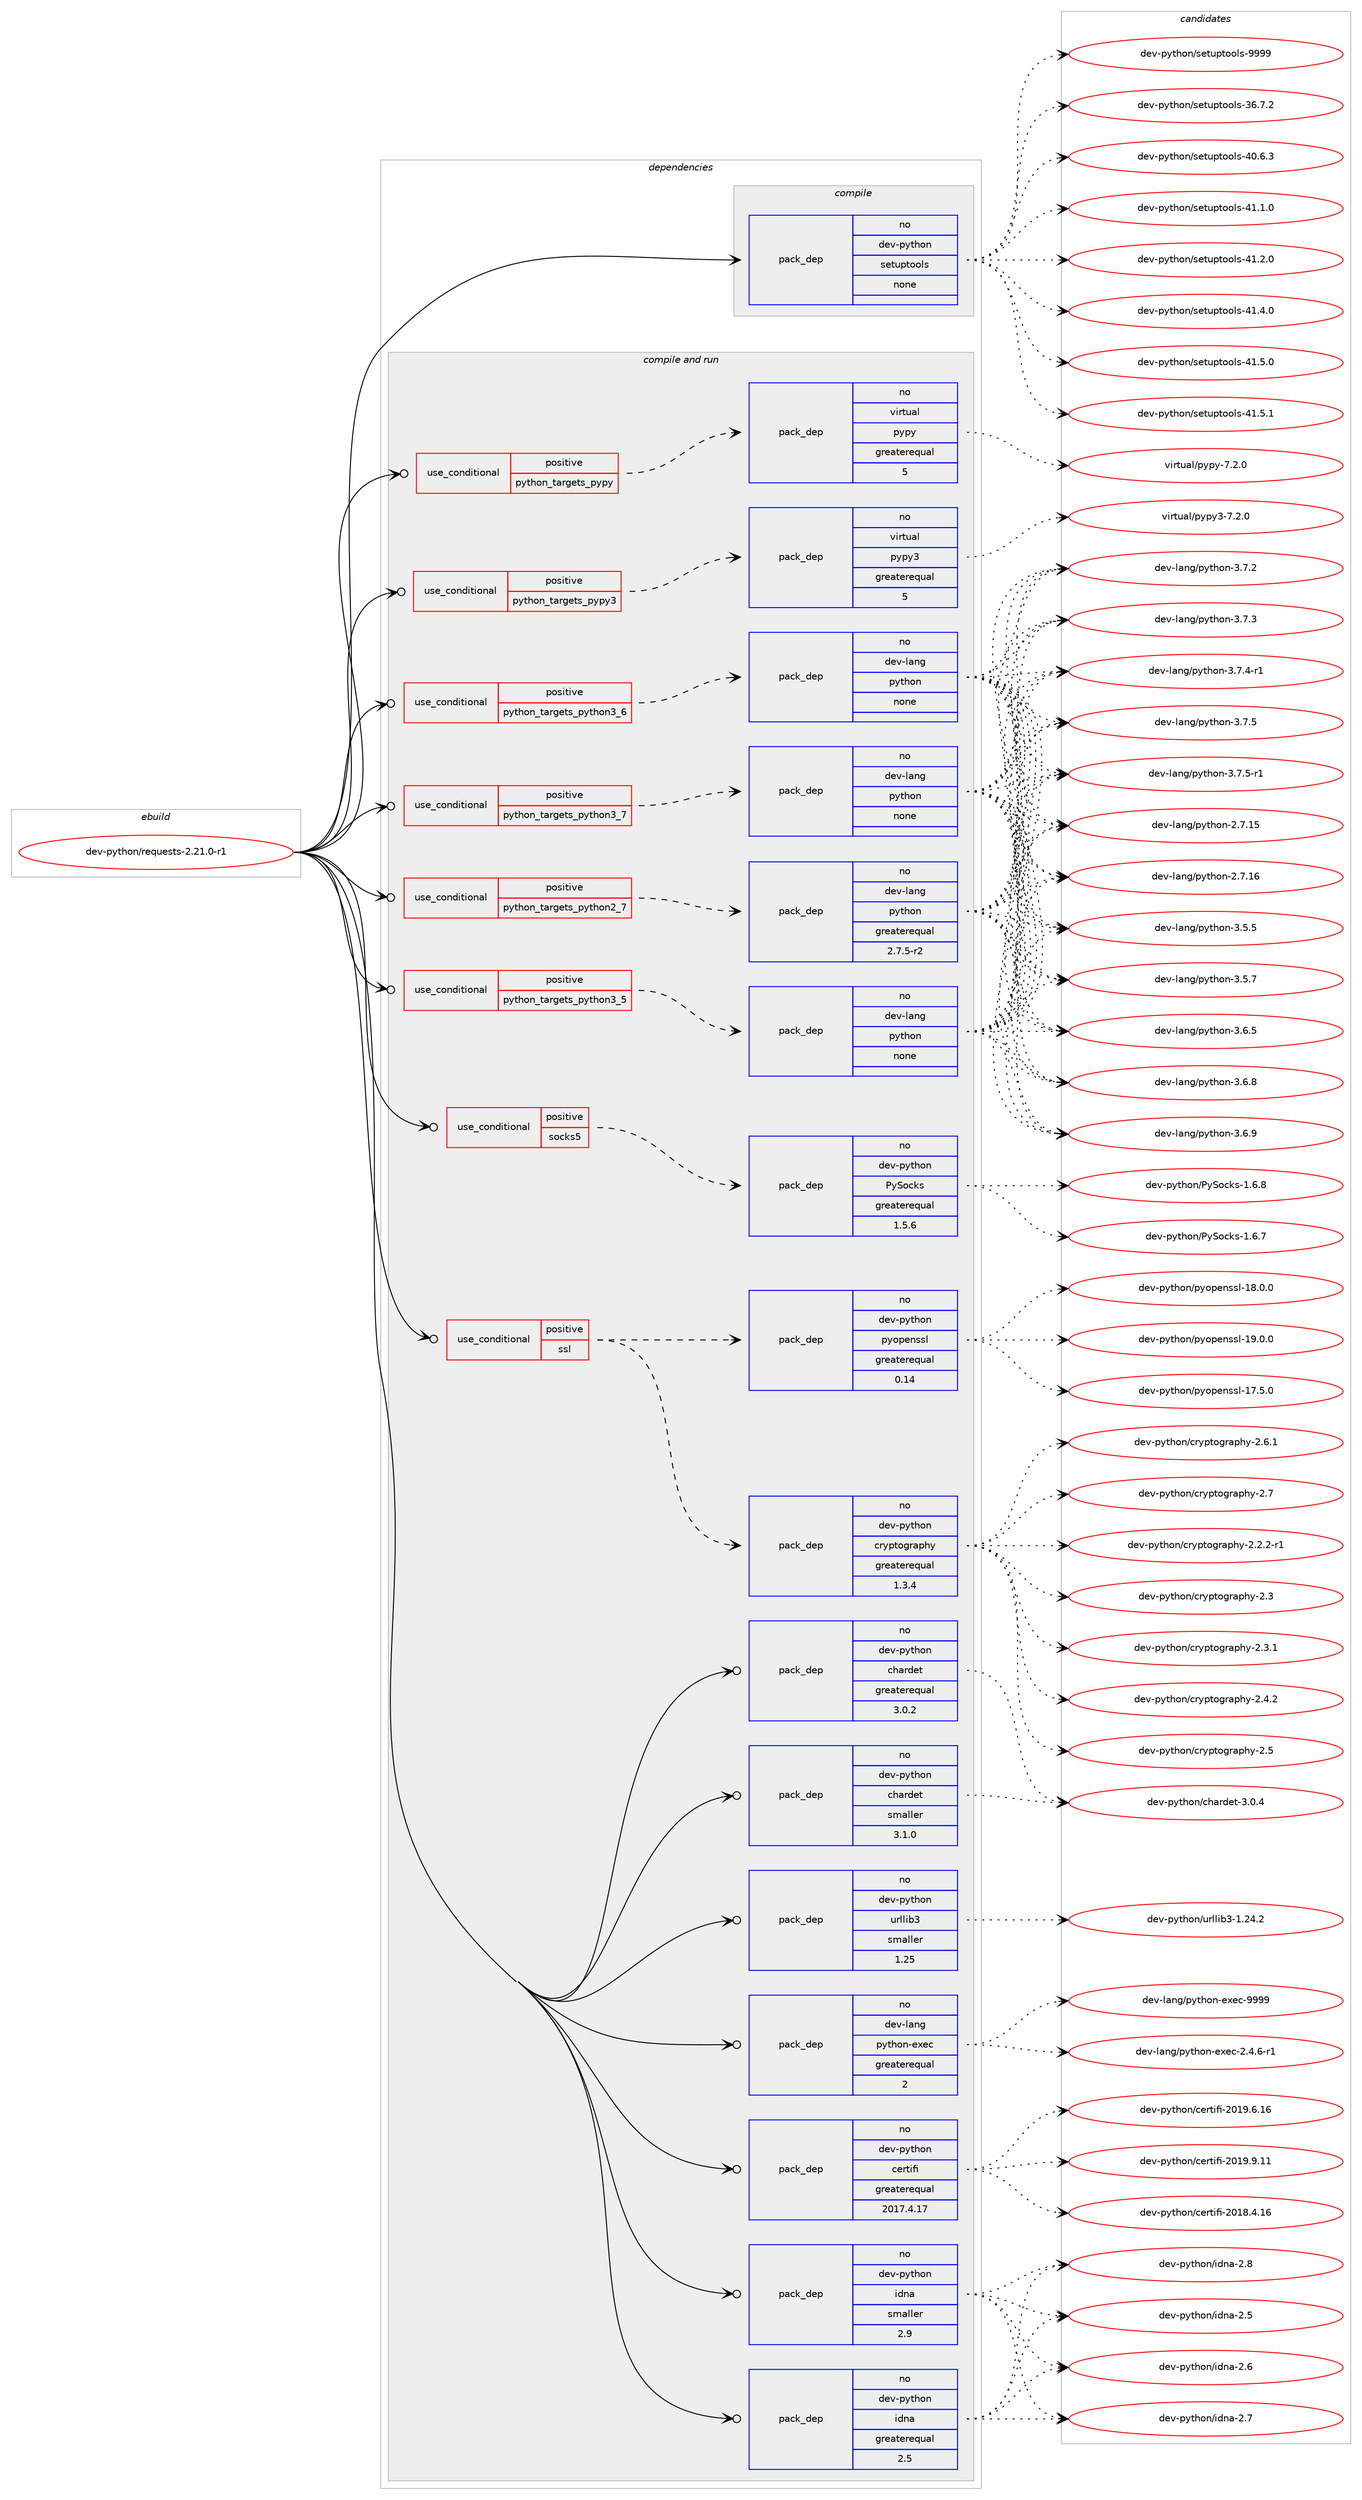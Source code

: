 digraph prolog {

# *************
# Graph options
# *************

newrank=true;
concentrate=true;
compound=true;
graph [rankdir=LR,fontname=Helvetica,fontsize=10,ranksep=1.5];#, ranksep=2.5, nodesep=0.2];
edge  [arrowhead=vee];
node  [fontname=Helvetica,fontsize=10];

# **********
# The ebuild
# **********

subgraph cluster_leftcol {
color=gray;
rank=same;
label=<<i>ebuild</i>>;
id [label="dev-python/requests-2.21.0-r1", color=red, width=4, href="../dev-python/requests-2.21.0-r1.svg"];
}

# ****************
# The dependencies
# ****************

subgraph cluster_midcol {
color=gray;
label=<<i>dependencies</i>>;
subgraph cluster_compile {
fillcolor="#eeeeee";
style=filled;
label=<<i>compile</i>>;
subgraph pack474560 {
dependency635027 [label=<<TABLE BORDER="0" CELLBORDER="1" CELLSPACING="0" CELLPADDING="4" WIDTH="220"><TR><TD ROWSPAN="6" CELLPADDING="30">pack_dep</TD></TR><TR><TD WIDTH="110">no</TD></TR><TR><TD>dev-python</TD></TR><TR><TD>setuptools</TD></TR><TR><TD>none</TD></TR><TR><TD></TD></TR></TABLE>>, shape=none, color=blue];
}
id:e -> dependency635027:w [weight=20,style="solid",arrowhead="vee"];
}
subgraph cluster_compileandrun {
fillcolor="#eeeeee";
style=filled;
label=<<i>compile and run</i>>;
subgraph cond148588 {
dependency635028 [label=<<TABLE BORDER="0" CELLBORDER="1" CELLSPACING="0" CELLPADDING="4"><TR><TD ROWSPAN="3" CELLPADDING="10">use_conditional</TD></TR><TR><TD>positive</TD></TR><TR><TD>python_targets_pypy</TD></TR></TABLE>>, shape=none, color=red];
subgraph pack474561 {
dependency635029 [label=<<TABLE BORDER="0" CELLBORDER="1" CELLSPACING="0" CELLPADDING="4" WIDTH="220"><TR><TD ROWSPAN="6" CELLPADDING="30">pack_dep</TD></TR><TR><TD WIDTH="110">no</TD></TR><TR><TD>virtual</TD></TR><TR><TD>pypy</TD></TR><TR><TD>greaterequal</TD></TR><TR><TD>5</TD></TR></TABLE>>, shape=none, color=blue];
}
dependency635028:e -> dependency635029:w [weight=20,style="dashed",arrowhead="vee"];
}
id:e -> dependency635028:w [weight=20,style="solid",arrowhead="odotvee"];
subgraph cond148589 {
dependency635030 [label=<<TABLE BORDER="0" CELLBORDER="1" CELLSPACING="0" CELLPADDING="4"><TR><TD ROWSPAN="3" CELLPADDING="10">use_conditional</TD></TR><TR><TD>positive</TD></TR><TR><TD>python_targets_pypy3</TD></TR></TABLE>>, shape=none, color=red];
subgraph pack474562 {
dependency635031 [label=<<TABLE BORDER="0" CELLBORDER="1" CELLSPACING="0" CELLPADDING="4" WIDTH="220"><TR><TD ROWSPAN="6" CELLPADDING="30">pack_dep</TD></TR><TR><TD WIDTH="110">no</TD></TR><TR><TD>virtual</TD></TR><TR><TD>pypy3</TD></TR><TR><TD>greaterequal</TD></TR><TR><TD>5</TD></TR></TABLE>>, shape=none, color=blue];
}
dependency635030:e -> dependency635031:w [weight=20,style="dashed",arrowhead="vee"];
}
id:e -> dependency635030:w [weight=20,style="solid",arrowhead="odotvee"];
subgraph cond148590 {
dependency635032 [label=<<TABLE BORDER="0" CELLBORDER="1" CELLSPACING="0" CELLPADDING="4"><TR><TD ROWSPAN="3" CELLPADDING="10">use_conditional</TD></TR><TR><TD>positive</TD></TR><TR><TD>python_targets_python2_7</TD></TR></TABLE>>, shape=none, color=red];
subgraph pack474563 {
dependency635033 [label=<<TABLE BORDER="0" CELLBORDER="1" CELLSPACING="0" CELLPADDING="4" WIDTH="220"><TR><TD ROWSPAN="6" CELLPADDING="30">pack_dep</TD></TR><TR><TD WIDTH="110">no</TD></TR><TR><TD>dev-lang</TD></TR><TR><TD>python</TD></TR><TR><TD>greaterequal</TD></TR><TR><TD>2.7.5-r2</TD></TR></TABLE>>, shape=none, color=blue];
}
dependency635032:e -> dependency635033:w [weight=20,style="dashed",arrowhead="vee"];
}
id:e -> dependency635032:w [weight=20,style="solid",arrowhead="odotvee"];
subgraph cond148591 {
dependency635034 [label=<<TABLE BORDER="0" CELLBORDER="1" CELLSPACING="0" CELLPADDING="4"><TR><TD ROWSPAN="3" CELLPADDING="10">use_conditional</TD></TR><TR><TD>positive</TD></TR><TR><TD>python_targets_python3_5</TD></TR></TABLE>>, shape=none, color=red];
subgraph pack474564 {
dependency635035 [label=<<TABLE BORDER="0" CELLBORDER="1" CELLSPACING="0" CELLPADDING="4" WIDTH="220"><TR><TD ROWSPAN="6" CELLPADDING="30">pack_dep</TD></TR><TR><TD WIDTH="110">no</TD></TR><TR><TD>dev-lang</TD></TR><TR><TD>python</TD></TR><TR><TD>none</TD></TR><TR><TD></TD></TR></TABLE>>, shape=none, color=blue];
}
dependency635034:e -> dependency635035:w [weight=20,style="dashed",arrowhead="vee"];
}
id:e -> dependency635034:w [weight=20,style="solid",arrowhead="odotvee"];
subgraph cond148592 {
dependency635036 [label=<<TABLE BORDER="0" CELLBORDER="1" CELLSPACING="0" CELLPADDING="4"><TR><TD ROWSPAN="3" CELLPADDING="10">use_conditional</TD></TR><TR><TD>positive</TD></TR><TR><TD>python_targets_python3_6</TD></TR></TABLE>>, shape=none, color=red];
subgraph pack474565 {
dependency635037 [label=<<TABLE BORDER="0" CELLBORDER="1" CELLSPACING="0" CELLPADDING="4" WIDTH="220"><TR><TD ROWSPAN="6" CELLPADDING="30">pack_dep</TD></TR><TR><TD WIDTH="110">no</TD></TR><TR><TD>dev-lang</TD></TR><TR><TD>python</TD></TR><TR><TD>none</TD></TR><TR><TD></TD></TR></TABLE>>, shape=none, color=blue];
}
dependency635036:e -> dependency635037:w [weight=20,style="dashed",arrowhead="vee"];
}
id:e -> dependency635036:w [weight=20,style="solid",arrowhead="odotvee"];
subgraph cond148593 {
dependency635038 [label=<<TABLE BORDER="0" CELLBORDER="1" CELLSPACING="0" CELLPADDING="4"><TR><TD ROWSPAN="3" CELLPADDING="10">use_conditional</TD></TR><TR><TD>positive</TD></TR><TR><TD>python_targets_python3_7</TD></TR></TABLE>>, shape=none, color=red];
subgraph pack474566 {
dependency635039 [label=<<TABLE BORDER="0" CELLBORDER="1" CELLSPACING="0" CELLPADDING="4" WIDTH="220"><TR><TD ROWSPAN="6" CELLPADDING="30">pack_dep</TD></TR><TR><TD WIDTH="110">no</TD></TR><TR><TD>dev-lang</TD></TR><TR><TD>python</TD></TR><TR><TD>none</TD></TR><TR><TD></TD></TR></TABLE>>, shape=none, color=blue];
}
dependency635038:e -> dependency635039:w [weight=20,style="dashed",arrowhead="vee"];
}
id:e -> dependency635038:w [weight=20,style="solid",arrowhead="odotvee"];
subgraph cond148594 {
dependency635040 [label=<<TABLE BORDER="0" CELLBORDER="1" CELLSPACING="0" CELLPADDING="4"><TR><TD ROWSPAN="3" CELLPADDING="10">use_conditional</TD></TR><TR><TD>positive</TD></TR><TR><TD>socks5</TD></TR></TABLE>>, shape=none, color=red];
subgraph pack474567 {
dependency635041 [label=<<TABLE BORDER="0" CELLBORDER="1" CELLSPACING="0" CELLPADDING="4" WIDTH="220"><TR><TD ROWSPAN="6" CELLPADDING="30">pack_dep</TD></TR><TR><TD WIDTH="110">no</TD></TR><TR><TD>dev-python</TD></TR><TR><TD>PySocks</TD></TR><TR><TD>greaterequal</TD></TR><TR><TD>1.5.6</TD></TR></TABLE>>, shape=none, color=blue];
}
dependency635040:e -> dependency635041:w [weight=20,style="dashed",arrowhead="vee"];
}
id:e -> dependency635040:w [weight=20,style="solid",arrowhead="odotvee"];
subgraph cond148595 {
dependency635042 [label=<<TABLE BORDER="0" CELLBORDER="1" CELLSPACING="0" CELLPADDING="4"><TR><TD ROWSPAN="3" CELLPADDING="10">use_conditional</TD></TR><TR><TD>positive</TD></TR><TR><TD>ssl</TD></TR></TABLE>>, shape=none, color=red];
subgraph pack474568 {
dependency635043 [label=<<TABLE BORDER="0" CELLBORDER="1" CELLSPACING="0" CELLPADDING="4" WIDTH="220"><TR><TD ROWSPAN="6" CELLPADDING="30">pack_dep</TD></TR><TR><TD WIDTH="110">no</TD></TR><TR><TD>dev-python</TD></TR><TR><TD>cryptography</TD></TR><TR><TD>greaterequal</TD></TR><TR><TD>1.3.4</TD></TR></TABLE>>, shape=none, color=blue];
}
dependency635042:e -> dependency635043:w [weight=20,style="dashed",arrowhead="vee"];
subgraph pack474569 {
dependency635044 [label=<<TABLE BORDER="0" CELLBORDER="1" CELLSPACING="0" CELLPADDING="4" WIDTH="220"><TR><TD ROWSPAN="6" CELLPADDING="30">pack_dep</TD></TR><TR><TD WIDTH="110">no</TD></TR><TR><TD>dev-python</TD></TR><TR><TD>pyopenssl</TD></TR><TR><TD>greaterequal</TD></TR><TR><TD>0.14</TD></TR></TABLE>>, shape=none, color=blue];
}
dependency635042:e -> dependency635044:w [weight=20,style="dashed",arrowhead="vee"];
}
id:e -> dependency635042:w [weight=20,style="solid",arrowhead="odotvee"];
subgraph pack474570 {
dependency635045 [label=<<TABLE BORDER="0" CELLBORDER="1" CELLSPACING="0" CELLPADDING="4" WIDTH="220"><TR><TD ROWSPAN="6" CELLPADDING="30">pack_dep</TD></TR><TR><TD WIDTH="110">no</TD></TR><TR><TD>dev-lang</TD></TR><TR><TD>python-exec</TD></TR><TR><TD>greaterequal</TD></TR><TR><TD>2</TD></TR></TABLE>>, shape=none, color=blue];
}
id:e -> dependency635045:w [weight=20,style="solid",arrowhead="odotvee"];
subgraph pack474571 {
dependency635046 [label=<<TABLE BORDER="0" CELLBORDER="1" CELLSPACING="0" CELLPADDING="4" WIDTH="220"><TR><TD ROWSPAN="6" CELLPADDING="30">pack_dep</TD></TR><TR><TD WIDTH="110">no</TD></TR><TR><TD>dev-python</TD></TR><TR><TD>certifi</TD></TR><TR><TD>greaterequal</TD></TR><TR><TD>2017.4.17</TD></TR></TABLE>>, shape=none, color=blue];
}
id:e -> dependency635046:w [weight=20,style="solid",arrowhead="odotvee"];
subgraph pack474572 {
dependency635047 [label=<<TABLE BORDER="0" CELLBORDER="1" CELLSPACING="0" CELLPADDING="4" WIDTH="220"><TR><TD ROWSPAN="6" CELLPADDING="30">pack_dep</TD></TR><TR><TD WIDTH="110">no</TD></TR><TR><TD>dev-python</TD></TR><TR><TD>chardet</TD></TR><TR><TD>greaterequal</TD></TR><TR><TD>3.0.2</TD></TR></TABLE>>, shape=none, color=blue];
}
id:e -> dependency635047:w [weight=20,style="solid",arrowhead="odotvee"];
subgraph pack474573 {
dependency635048 [label=<<TABLE BORDER="0" CELLBORDER="1" CELLSPACING="0" CELLPADDING="4" WIDTH="220"><TR><TD ROWSPAN="6" CELLPADDING="30">pack_dep</TD></TR><TR><TD WIDTH="110">no</TD></TR><TR><TD>dev-python</TD></TR><TR><TD>chardet</TD></TR><TR><TD>smaller</TD></TR><TR><TD>3.1.0</TD></TR></TABLE>>, shape=none, color=blue];
}
id:e -> dependency635048:w [weight=20,style="solid",arrowhead="odotvee"];
subgraph pack474574 {
dependency635049 [label=<<TABLE BORDER="0" CELLBORDER="1" CELLSPACING="0" CELLPADDING="4" WIDTH="220"><TR><TD ROWSPAN="6" CELLPADDING="30">pack_dep</TD></TR><TR><TD WIDTH="110">no</TD></TR><TR><TD>dev-python</TD></TR><TR><TD>idna</TD></TR><TR><TD>greaterequal</TD></TR><TR><TD>2.5</TD></TR></TABLE>>, shape=none, color=blue];
}
id:e -> dependency635049:w [weight=20,style="solid",arrowhead="odotvee"];
subgraph pack474575 {
dependency635050 [label=<<TABLE BORDER="0" CELLBORDER="1" CELLSPACING="0" CELLPADDING="4" WIDTH="220"><TR><TD ROWSPAN="6" CELLPADDING="30">pack_dep</TD></TR><TR><TD WIDTH="110">no</TD></TR><TR><TD>dev-python</TD></TR><TR><TD>idna</TD></TR><TR><TD>smaller</TD></TR><TR><TD>2.9</TD></TR></TABLE>>, shape=none, color=blue];
}
id:e -> dependency635050:w [weight=20,style="solid",arrowhead="odotvee"];
subgraph pack474576 {
dependency635051 [label=<<TABLE BORDER="0" CELLBORDER="1" CELLSPACING="0" CELLPADDING="4" WIDTH="220"><TR><TD ROWSPAN="6" CELLPADDING="30">pack_dep</TD></TR><TR><TD WIDTH="110">no</TD></TR><TR><TD>dev-python</TD></TR><TR><TD>urllib3</TD></TR><TR><TD>smaller</TD></TR><TR><TD>1.25</TD></TR></TABLE>>, shape=none, color=blue];
}
id:e -> dependency635051:w [weight=20,style="solid",arrowhead="odotvee"];
}
subgraph cluster_run {
fillcolor="#eeeeee";
style=filled;
label=<<i>run</i>>;
}
}

# **************
# The candidates
# **************

subgraph cluster_choices {
rank=same;
color=gray;
label=<<i>candidates</i>>;

subgraph choice474560 {
color=black;
nodesep=1;
choice100101118451121211161041111104711510111611711211611111110811545515446554650 [label="dev-python/setuptools-36.7.2", color=red, width=4,href="../dev-python/setuptools-36.7.2.svg"];
choice100101118451121211161041111104711510111611711211611111110811545524846544651 [label="dev-python/setuptools-40.6.3", color=red, width=4,href="../dev-python/setuptools-40.6.3.svg"];
choice100101118451121211161041111104711510111611711211611111110811545524946494648 [label="dev-python/setuptools-41.1.0", color=red, width=4,href="../dev-python/setuptools-41.1.0.svg"];
choice100101118451121211161041111104711510111611711211611111110811545524946504648 [label="dev-python/setuptools-41.2.0", color=red, width=4,href="../dev-python/setuptools-41.2.0.svg"];
choice100101118451121211161041111104711510111611711211611111110811545524946524648 [label="dev-python/setuptools-41.4.0", color=red, width=4,href="../dev-python/setuptools-41.4.0.svg"];
choice100101118451121211161041111104711510111611711211611111110811545524946534648 [label="dev-python/setuptools-41.5.0", color=red, width=4,href="../dev-python/setuptools-41.5.0.svg"];
choice100101118451121211161041111104711510111611711211611111110811545524946534649 [label="dev-python/setuptools-41.5.1", color=red, width=4,href="../dev-python/setuptools-41.5.1.svg"];
choice10010111845112121116104111110471151011161171121161111111081154557575757 [label="dev-python/setuptools-9999", color=red, width=4,href="../dev-python/setuptools-9999.svg"];
dependency635027:e -> choice100101118451121211161041111104711510111611711211611111110811545515446554650:w [style=dotted,weight="100"];
dependency635027:e -> choice100101118451121211161041111104711510111611711211611111110811545524846544651:w [style=dotted,weight="100"];
dependency635027:e -> choice100101118451121211161041111104711510111611711211611111110811545524946494648:w [style=dotted,weight="100"];
dependency635027:e -> choice100101118451121211161041111104711510111611711211611111110811545524946504648:w [style=dotted,weight="100"];
dependency635027:e -> choice100101118451121211161041111104711510111611711211611111110811545524946524648:w [style=dotted,weight="100"];
dependency635027:e -> choice100101118451121211161041111104711510111611711211611111110811545524946534648:w [style=dotted,weight="100"];
dependency635027:e -> choice100101118451121211161041111104711510111611711211611111110811545524946534649:w [style=dotted,weight="100"];
dependency635027:e -> choice10010111845112121116104111110471151011161171121161111111081154557575757:w [style=dotted,weight="100"];
}
subgraph choice474561 {
color=black;
nodesep=1;
choice1181051141161179710847112121112121455546504648 [label="virtual/pypy-7.2.0", color=red, width=4,href="../virtual/pypy-7.2.0.svg"];
dependency635029:e -> choice1181051141161179710847112121112121455546504648:w [style=dotted,weight="100"];
}
subgraph choice474562 {
color=black;
nodesep=1;
choice118105114116117971084711212111212151455546504648 [label="virtual/pypy3-7.2.0", color=red, width=4,href="../virtual/pypy3-7.2.0.svg"];
dependency635031:e -> choice118105114116117971084711212111212151455546504648:w [style=dotted,weight="100"];
}
subgraph choice474563 {
color=black;
nodesep=1;
choice10010111845108971101034711212111610411111045504655464953 [label="dev-lang/python-2.7.15", color=red, width=4,href="../dev-lang/python-2.7.15.svg"];
choice10010111845108971101034711212111610411111045504655464954 [label="dev-lang/python-2.7.16", color=red, width=4,href="../dev-lang/python-2.7.16.svg"];
choice100101118451089711010347112121116104111110455146534653 [label="dev-lang/python-3.5.5", color=red, width=4,href="../dev-lang/python-3.5.5.svg"];
choice100101118451089711010347112121116104111110455146534655 [label="dev-lang/python-3.5.7", color=red, width=4,href="../dev-lang/python-3.5.7.svg"];
choice100101118451089711010347112121116104111110455146544653 [label="dev-lang/python-3.6.5", color=red, width=4,href="../dev-lang/python-3.6.5.svg"];
choice100101118451089711010347112121116104111110455146544656 [label="dev-lang/python-3.6.8", color=red, width=4,href="../dev-lang/python-3.6.8.svg"];
choice100101118451089711010347112121116104111110455146544657 [label="dev-lang/python-3.6.9", color=red, width=4,href="../dev-lang/python-3.6.9.svg"];
choice100101118451089711010347112121116104111110455146554650 [label="dev-lang/python-3.7.2", color=red, width=4,href="../dev-lang/python-3.7.2.svg"];
choice100101118451089711010347112121116104111110455146554651 [label="dev-lang/python-3.7.3", color=red, width=4,href="../dev-lang/python-3.7.3.svg"];
choice1001011184510897110103471121211161041111104551465546524511449 [label="dev-lang/python-3.7.4-r1", color=red, width=4,href="../dev-lang/python-3.7.4-r1.svg"];
choice100101118451089711010347112121116104111110455146554653 [label="dev-lang/python-3.7.5", color=red, width=4,href="../dev-lang/python-3.7.5.svg"];
choice1001011184510897110103471121211161041111104551465546534511449 [label="dev-lang/python-3.7.5-r1", color=red, width=4,href="../dev-lang/python-3.7.5-r1.svg"];
dependency635033:e -> choice10010111845108971101034711212111610411111045504655464953:w [style=dotted,weight="100"];
dependency635033:e -> choice10010111845108971101034711212111610411111045504655464954:w [style=dotted,weight="100"];
dependency635033:e -> choice100101118451089711010347112121116104111110455146534653:w [style=dotted,weight="100"];
dependency635033:e -> choice100101118451089711010347112121116104111110455146534655:w [style=dotted,weight="100"];
dependency635033:e -> choice100101118451089711010347112121116104111110455146544653:w [style=dotted,weight="100"];
dependency635033:e -> choice100101118451089711010347112121116104111110455146544656:w [style=dotted,weight="100"];
dependency635033:e -> choice100101118451089711010347112121116104111110455146544657:w [style=dotted,weight="100"];
dependency635033:e -> choice100101118451089711010347112121116104111110455146554650:w [style=dotted,weight="100"];
dependency635033:e -> choice100101118451089711010347112121116104111110455146554651:w [style=dotted,weight="100"];
dependency635033:e -> choice1001011184510897110103471121211161041111104551465546524511449:w [style=dotted,weight="100"];
dependency635033:e -> choice100101118451089711010347112121116104111110455146554653:w [style=dotted,weight="100"];
dependency635033:e -> choice1001011184510897110103471121211161041111104551465546534511449:w [style=dotted,weight="100"];
}
subgraph choice474564 {
color=black;
nodesep=1;
choice10010111845108971101034711212111610411111045504655464953 [label="dev-lang/python-2.7.15", color=red, width=4,href="../dev-lang/python-2.7.15.svg"];
choice10010111845108971101034711212111610411111045504655464954 [label="dev-lang/python-2.7.16", color=red, width=4,href="../dev-lang/python-2.7.16.svg"];
choice100101118451089711010347112121116104111110455146534653 [label="dev-lang/python-3.5.5", color=red, width=4,href="../dev-lang/python-3.5.5.svg"];
choice100101118451089711010347112121116104111110455146534655 [label="dev-lang/python-3.5.7", color=red, width=4,href="../dev-lang/python-3.5.7.svg"];
choice100101118451089711010347112121116104111110455146544653 [label="dev-lang/python-3.6.5", color=red, width=4,href="../dev-lang/python-3.6.5.svg"];
choice100101118451089711010347112121116104111110455146544656 [label="dev-lang/python-3.6.8", color=red, width=4,href="../dev-lang/python-3.6.8.svg"];
choice100101118451089711010347112121116104111110455146544657 [label="dev-lang/python-3.6.9", color=red, width=4,href="../dev-lang/python-3.6.9.svg"];
choice100101118451089711010347112121116104111110455146554650 [label="dev-lang/python-3.7.2", color=red, width=4,href="../dev-lang/python-3.7.2.svg"];
choice100101118451089711010347112121116104111110455146554651 [label="dev-lang/python-3.7.3", color=red, width=4,href="../dev-lang/python-3.7.3.svg"];
choice1001011184510897110103471121211161041111104551465546524511449 [label="dev-lang/python-3.7.4-r1", color=red, width=4,href="../dev-lang/python-3.7.4-r1.svg"];
choice100101118451089711010347112121116104111110455146554653 [label="dev-lang/python-3.7.5", color=red, width=4,href="../dev-lang/python-3.7.5.svg"];
choice1001011184510897110103471121211161041111104551465546534511449 [label="dev-lang/python-3.7.5-r1", color=red, width=4,href="../dev-lang/python-3.7.5-r1.svg"];
dependency635035:e -> choice10010111845108971101034711212111610411111045504655464953:w [style=dotted,weight="100"];
dependency635035:e -> choice10010111845108971101034711212111610411111045504655464954:w [style=dotted,weight="100"];
dependency635035:e -> choice100101118451089711010347112121116104111110455146534653:w [style=dotted,weight="100"];
dependency635035:e -> choice100101118451089711010347112121116104111110455146534655:w [style=dotted,weight="100"];
dependency635035:e -> choice100101118451089711010347112121116104111110455146544653:w [style=dotted,weight="100"];
dependency635035:e -> choice100101118451089711010347112121116104111110455146544656:w [style=dotted,weight="100"];
dependency635035:e -> choice100101118451089711010347112121116104111110455146544657:w [style=dotted,weight="100"];
dependency635035:e -> choice100101118451089711010347112121116104111110455146554650:w [style=dotted,weight="100"];
dependency635035:e -> choice100101118451089711010347112121116104111110455146554651:w [style=dotted,weight="100"];
dependency635035:e -> choice1001011184510897110103471121211161041111104551465546524511449:w [style=dotted,weight="100"];
dependency635035:e -> choice100101118451089711010347112121116104111110455146554653:w [style=dotted,weight="100"];
dependency635035:e -> choice1001011184510897110103471121211161041111104551465546534511449:w [style=dotted,weight="100"];
}
subgraph choice474565 {
color=black;
nodesep=1;
choice10010111845108971101034711212111610411111045504655464953 [label="dev-lang/python-2.7.15", color=red, width=4,href="../dev-lang/python-2.7.15.svg"];
choice10010111845108971101034711212111610411111045504655464954 [label="dev-lang/python-2.7.16", color=red, width=4,href="../dev-lang/python-2.7.16.svg"];
choice100101118451089711010347112121116104111110455146534653 [label="dev-lang/python-3.5.5", color=red, width=4,href="../dev-lang/python-3.5.5.svg"];
choice100101118451089711010347112121116104111110455146534655 [label="dev-lang/python-3.5.7", color=red, width=4,href="../dev-lang/python-3.5.7.svg"];
choice100101118451089711010347112121116104111110455146544653 [label="dev-lang/python-3.6.5", color=red, width=4,href="../dev-lang/python-3.6.5.svg"];
choice100101118451089711010347112121116104111110455146544656 [label="dev-lang/python-3.6.8", color=red, width=4,href="../dev-lang/python-3.6.8.svg"];
choice100101118451089711010347112121116104111110455146544657 [label="dev-lang/python-3.6.9", color=red, width=4,href="../dev-lang/python-3.6.9.svg"];
choice100101118451089711010347112121116104111110455146554650 [label="dev-lang/python-3.7.2", color=red, width=4,href="../dev-lang/python-3.7.2.svg"];
choice100101118451089711010347112121116104111110455146554651 [label="dev-lang/python-3.7.3", color=red, width=4,href="../dev-lang/python-3.7.3.svg"];
choice1001011184510897110103471121211161041111104551465546524511449 [label="dev-lang/python-3.7.4-r1", color=red, width=4,href="../dev-lang/python-3.7.4-r1.svg"];
choice100101118451089711010347112121116104111110455146554653 [label="dev-lang/python-3.7.5", color=red, width=4,href="../dev-lang/python-3.7.5.svg"];
choice1001011184510897110103471121211161041111104551465546534511449 [label="dev-lang/python-3.7.5-r1", color=red, width=4,href="../dev-lang/python-3.7.5-r1.svg"];
dependency635037:e -> choice10010111845108971101034711212111610411111045504655464953:w [style=dotted,weight="100"];
dependency635037:e -> choice10010111845108971101034711212111610411111045504655464954:w [style=dotted,weight="100"];
dependency635037:e -> choice100101118451089711010347112121116104111110455146534653:w [style=dotted,weight="100"];
dependency635037:e -> choice100101118451089711010347112121116104111110455146534655:w [style=dotted,weight="100"];
dependency635037:e -> choice100101118451089711010347112121116104111110455146544653:w [style=dotted,weight="100"];
dependency635037:e -> choice100101118451089711010347112121116104111110455146544656:w [style=dotted,weight="100"];
dependency635037:e -> choice100101118451089711010347112121116104111110455146544657:w [style=dotted,weight="100"];
dependency635037:e -> choice100101118451089711010347112121116104111110455146554650:w [style=dotted,weight="100"];
dependency635037:e -> choice100101118451089711010347112121116104111110455146554651:w [style=dotted,weight="100"];
dependency635037:e -> choice1001011184510897110103471121211161041111104551465546524511449:w [style=dotted,weight="100"];
dependency635037:e -> choice100101118451089711010347112121116104111110455146554653:w [style=dotted,weight="100"];
dependency635037:e -> choice1001011184510897110103471121211161041111104551465546534511449:w [style=dotted,weight="100"];
}
subgraph choice474566 {
color=black;
nodesep=1;
choice10010111845108971101034711212111610411111045504655464953 [label="dev-lang/python-2.7.15", color=red, width=4,href="../dev-lang/python-2.7.15.svg"];
choice10010111845108971101034711212111610411111045504655464954 [label="dev-lang/python-2.7.16", color=red, width=4,href="../dev-lang/python-2.7.16.svg"];
choice100101118451089711010347112121116104111110455146534653 [label="dev-lang/python-3.5.5", color=red, width=4,href="../dev-lang/python-3.5.5.svg"];
choice100101118451089711010347112121116104111110455146534655 [label="dev-lang/python-3.5.7", color=red, width=4,href="../dev-lang/python-3.5.7.svg"];
choice100101118451089711010347112121116104111110455146544653 [label="dev-lang/python-3.6.5", color=red, width=4,href="../dev-lang/python-3.6.5.svg"];
choice100101118451089711010347112121116104111110455146544656 [label="dev-lang/python-3.6.8", color=red, width=4,href="../dev-lang/python-3.6.8.svg"];
choice100101118451089711010347112121116104111110455146544657 [label="dev-lang/python-3.6.9", color=red, width=4,href="../dev-lang/python-3.6.9.svg"];
choice100101118451089711010347112121116104111110455146554650 [label="dev-lang/python-3.7.2", color=red, width=4,href="../dev-lang/python-3.7.2.svg"];
choice100101118451089711010347112121116104111110455146554651 [label="dev-lang/python-3.7.3", color=red, width=4,href="../dev-lang/python-3.7.3.svg"];
choice1001011184510897110103471121211161041111104551465546524511449 [label="dev-lang/python-3.7.4-r1", color=red, width=4,href="../dev-lang/python-3.7.4-r1.svg"];
choice100101118451089711010347112121116104111110455146554653 [label="dev-lang/python-3.7.5", color=red, width=4,href="../dev-lang/python-3.7.5.svg"];
choice1001011184510897110103471121211161041111104551465546534511449 [label="dev-lang/python-3.7.5-r1", color=red, width=4,href="../dev-lang/python-3.7.5-r1.svg"];
dependency635039:e -> choice10010111845108971101034711212111610411111045504655464953:w [style=dotted,weight="100"];
dependency635039:e -> choice10010111845108971101034711212111610411111045504655464954:w [style=dotted,weight="100"];
dependency635039:e -> choice100101118451089711010347112121116104111110455146534653:w [style=dotted,weight="100"];
dependency635039:e -> choice100101118451089711010347112121116104111110455146534655:w [style=dotted,weight="100"];
dependency635039:e -> choice100101118451089711010347112121116104111110455146544653:w [style=dotted,weight="100"];
dependency635039:e -> choice100101118451089711010347112121116104111110455146544656:w [style=dotted,weight="100"];
dependency635039:e -> choice100101118451089711010347112121116104111110455146544657:w [style=dotted,weight="100"];
dependency635039:e -> choice100101118451089711010347112121116104111110455146554650:w [style=dotted,weight="100"];
dependency635039:e -> choice100101118451089711010347112121116104111110455146554651:w [style=dotted,weight="100"];
dependency635039:e -> choice1001011184510897110103471121211161041111104551465546524511449:w [style=dotted,weight="100"];
dependency635039:e -> choice100101118451089711010347112121116104111110455146554653:w [style=dotted,weight="100"];
dependency635039:e -> choice1001011184510897110103471121211161041111104551465546534511449:w [style=dotted,weight="100"];
}
subgraph choice474567 {
color=black;
nodesep=1;
choice1001011184511212111610411111047801218311199107115454946544655 [label="dev-python/PySocks-1.6.7", color=red, width=4,href="../dev-python/PySocks-1.6.7.svg"];
choice1001011184511212111610411111047801218311199107115454946544656 [label="dev-python/PySocks-1.6.8", color=red, width=4,href="../dev-python/PySocks-1.6.8.svg"];
dependency635041:e -> choice1001011184511212111610411111047801218311199107115454946544655:w [style=dotted,weight="100"];
dependency635041:e -> choice1001011184511212111610411111047801218311199107115454946544656:w [style=dotted,weight="100"];
}
subgraph choice474568 {
color=black;
nodesep=1;
choice100101118451121211161041111104799114121112116111103114971121041214550465046504511449 [label="dev-python/cryptography-2.2.2-r1", color=red, width=4,href="../dev-python/cryptography-2.2.2-r1.svg"];
choice1001011184511212111610411111047991141211121161111031149711210412145504651 [label="dev-python/cryptography-2.3", color=red, width=4,href="../dev-python/cryptography-2.3.svg"];
choice10010111845112121116104111110479911412111211611110311497112104121455046514649 [label="dev-python/cryptography-2.3.1", color=red, width=4,href="../dev-python/cryptography-2.3.1.svg"];
choice10010111845112121116104111110479911412111211611110311497112104121455046524650 [label="dev-python/cryptography-2.4.2", color=red, width=4,href="../dev-python/cryptography-2.4.2.svg"];
choice1001011184511212111610411111047991141211121161111031149711210412145504653 [label="dev-python/cryptography-2.5", color=red, width=4,href="../dev-python/cryptography-2.5.svg"];
choice10010111845112121116104111110479911412111211611110311497112104121455046544649 [label="dev-python/cryptography-2.6.1", color=red, width=4,href="../dev-python/cryptography-2.6.1.svg"];
choice1001011184511212111610411111047991141211121161111031149711210412145504655 [label="dev-python/cryptography-2.7", color=red, width=4,href="../dev-python/cryptography-2.7.svg"];
dependency635043:e -> choice100101118451121211161041111104799114121112116111103114971121041214550465046504511449:w [style=dotted,weight="100"];
dependency635043:e -> choice1001011184511212111610411111047991141211121161111031149711210412145504651:w [style=dotted,weight="100"];
dependency635043:e -> choice10010111845112121116104111110479911412111211611110311497112104121455046514649:w [style=dotted,weight="100"];
dependency635043:e -> choice10010111845112121116104111110479911412111211611110311497112104121455046524650:w [style=dotted,weight="100"];
dependency635043:e -> choice1001011184511212111610411111047991141211121161111031149711210412145504653:w [style=dotted,weight="100"];
dependency635043:e -> choice10010111845112121116104111110479911412111211611110311497112104121455046544649:w [style=dotted,weight="100"];
dependency635043:e -> choice1001011184511212111610411111047991141211121161111031149711210412145504655:w [style=dotted,weight="100"];
}
subgraph choice474569 {
color=black;
nodesep=1;
choice100101118451121211161041111104711212111111210111011511510845495546534648 [label="dev-python/pyopenssl-17.5.0", color=red, width=4,href="../dev-python/pyopenssl-17.5.0.svg"];
choice100101118451121211161041111104711212111111210111011511510845495646484648 [label="dev-python/pyopenssl-18.0.0", color=red, width=4,href="../dev-python/pyopenssl-18.0.0.svg"];
choice100101118451121211161041111104711212111111210111011511510845495746484648 [label="dev-python/pyopenssl-19.0.0", color=red, width=4,href="../dev-python/pyopenssl-19.0.0.svg"];
dependency635044:e -> choice100101118451121211161041111104711212111111210111011511510845495546534648:w [style=dotted,weight="100"];
dependency635044:e -> choice100101118451121211161041111104711212111111210111011511510845495646484648:w [style=dotted,weight="100"];
dependency635044:e -> choice100101118451121211161041111104711212111111210111011511510845495746484648:w [style=dotted,weight="100"];
}
subgraph choice474570 {
color=black;
nodesep=1;
choice10010111845108971101034711212111610411111045101120101994550465246544511449 [label="dev-lang/python-exec-2.4.6-r1", color=red, width=4,href="../dev-lang/python-exec-2.4.6-r1.svg"];
choice10010111845108971101034711212111610411111045101120101994557575757 [label="dev-lang/python-exec-9999", color=red, width=4,href="../dev-lang/python-exec-9999.svg"];
dependency635045:e -> choice10010111845108971101034711212111610411111045101120101994550465246544511449:w [style=dotted,weight="100"];
dependency635045:e -> choice10010111845108971101034711212111610411111045101120101994557575757:w [style=dotted,weight="100"];
}
subgraph choice474571 {
color=black;
nodesep=1;
choice10010111845112121116104111110479910111411610510210545504849564652464954 [label="dev-python/certifi-2018.4.16", color=red, width=4,href="../dev-python/certifi-2018.4.16.svg"];
choice10010111845112121116104111110479910111411610510210545504849574654464954 [label="dev-python/certifi-2019.6.16", color=red, width=4,href="../dev-python/certifi-2019.6.16.svg"];
choice10010111845112121116104111110479910111411610510210545504849574657464949 [label="dev-python/certifi-2019.9.11", color=red, width=4,href="../dev-python/certifi-2019.9.11.svg"];
dependency635046:e -> choice10010111845112121116104111110479910111411610510210545504849564652464954:w [style=dotted,weight="100"];
dependency635046:e -> choice10010111845112121116104111110479910111411610510210545504849574654464954:w [style=dotted,weight="100"];
dependency635046:e -> choice10010111845112121116104111110479910111411610510210545504849574657464949:w [style=dotted,weight="100"];
}
subgraph choice474572 {
color=black;
nodesep=1;
choice10010111845112121116104111110479910497114100101116455146484652 [label="dev-python/chardet-3.0.4", color=red, width=4,href="../dev-python/chardet-3.0.4.svg"];
dependency635047:e -> choice10010111845112121116104111110479910497114100101116455146484652:w [style=dotted,weight="100"];
}
subgraph choice474573 {
color=black;
nodesep=1;
choice10010111845112121116104111110479910497114100101116455146484652 [label="dev-python/chardet-3.0.4", color=red, width=4,href="../dev-python/chardet-3.0.4.svg"];
dependency635048:e -> choice10010111845112121116104111110479910497114100101116455146484652:w [style=dotted,weight="100"];
}
subgraph choice474574 {
color=black;
nodesep=1;
choice10010111845112121116104111110471051001109745504653 [label="dev-python/idna-2.5", color=red, width=4,href="../dev-python/idna-2.5.svg"];
choice10010111845112121116104111110471051001109745504654 [label="dev-python/idna-2.6", color=red, width=4,href="../dev-python/idna-2.6.svg"];
choice10010111845112121116104111110471051001109745504655 [label="dev-python/idna-2.7", color=red, width=4,href="../dev-python/idna-2.7.svg"];
choice10010111845112121116104111110471051001109745504656 [label="dev-python/idna-2.8", color=red, width=4,href="../dev-python/idna-2.8.svg"];
dependency635049:e -> choice10010111845112121116104111110471051001109745504653:w [style=dotted,weight="100"];
dependency635049:e -> choice10010111845112121116104111110471051001109745504654:w [style=dotted,weight="100"];
dependency635049:e -> choice10010111845112121116104111110471051001109745504655:w [style=dotted,weight="100"];
dependency635049:e -> choice10010111845112121116104111110471051001109745504656:w [style=dotted,weight="100"];
}
subgraph choice474575 {
color=black;
nodesep=1;
choice10010111845112121116104111110471051001109745504653 [label="dev-python/idna-2.5", color=red, width=4,href="../dev-python/idna-2.5.svg"];
choice10010111845112121116104111110471051001109745504654 [label="dev-python/idna-2.6", color=red, width=4,href="../dev-python/idna-2.6.svg"];
choice10010111845112121116104111110471051001109745504655 [label="dev-python/idna-2.7", color=red, width=4,href="../dev-python/idna-2.7.svg"];
choice10010111845112121116104111110471051001109745504656 [label="dev-python/idna-2.8", color=red, width=4,href="../dev-python/idna-2.8.svg"];
dependency635050:e -> choice10010111845112121116104111110471051001109745504653:w [style=dotted,weight="100"];
dependency635050:e -> choice10010111845112121116104111110471051001109745504654:w [style=dotted,weight="100"];
dependency635050:e -> choice10010111845112121116104111110471051001109745504655:w [style=dotted,weight="100"];
dependency635050:e -> choice10010111845112121116104111110471051001109745504656:w [style=dotted,weight="100"];
}
subgraph choice474576 {
color=black;
nodesep=1;
choice1001011184511212111610411111047117114108108105985145494650524650 [label="dev-python/urllib3-1.24.2", color=red, width=4,href="../dev-python/urllib3-1.24.2.svg"];
dependency635051:e -> choice1001011184511212111610411111047117114108108105985145494650524650:w [style=dotted,weight="100"];
}
}

}
